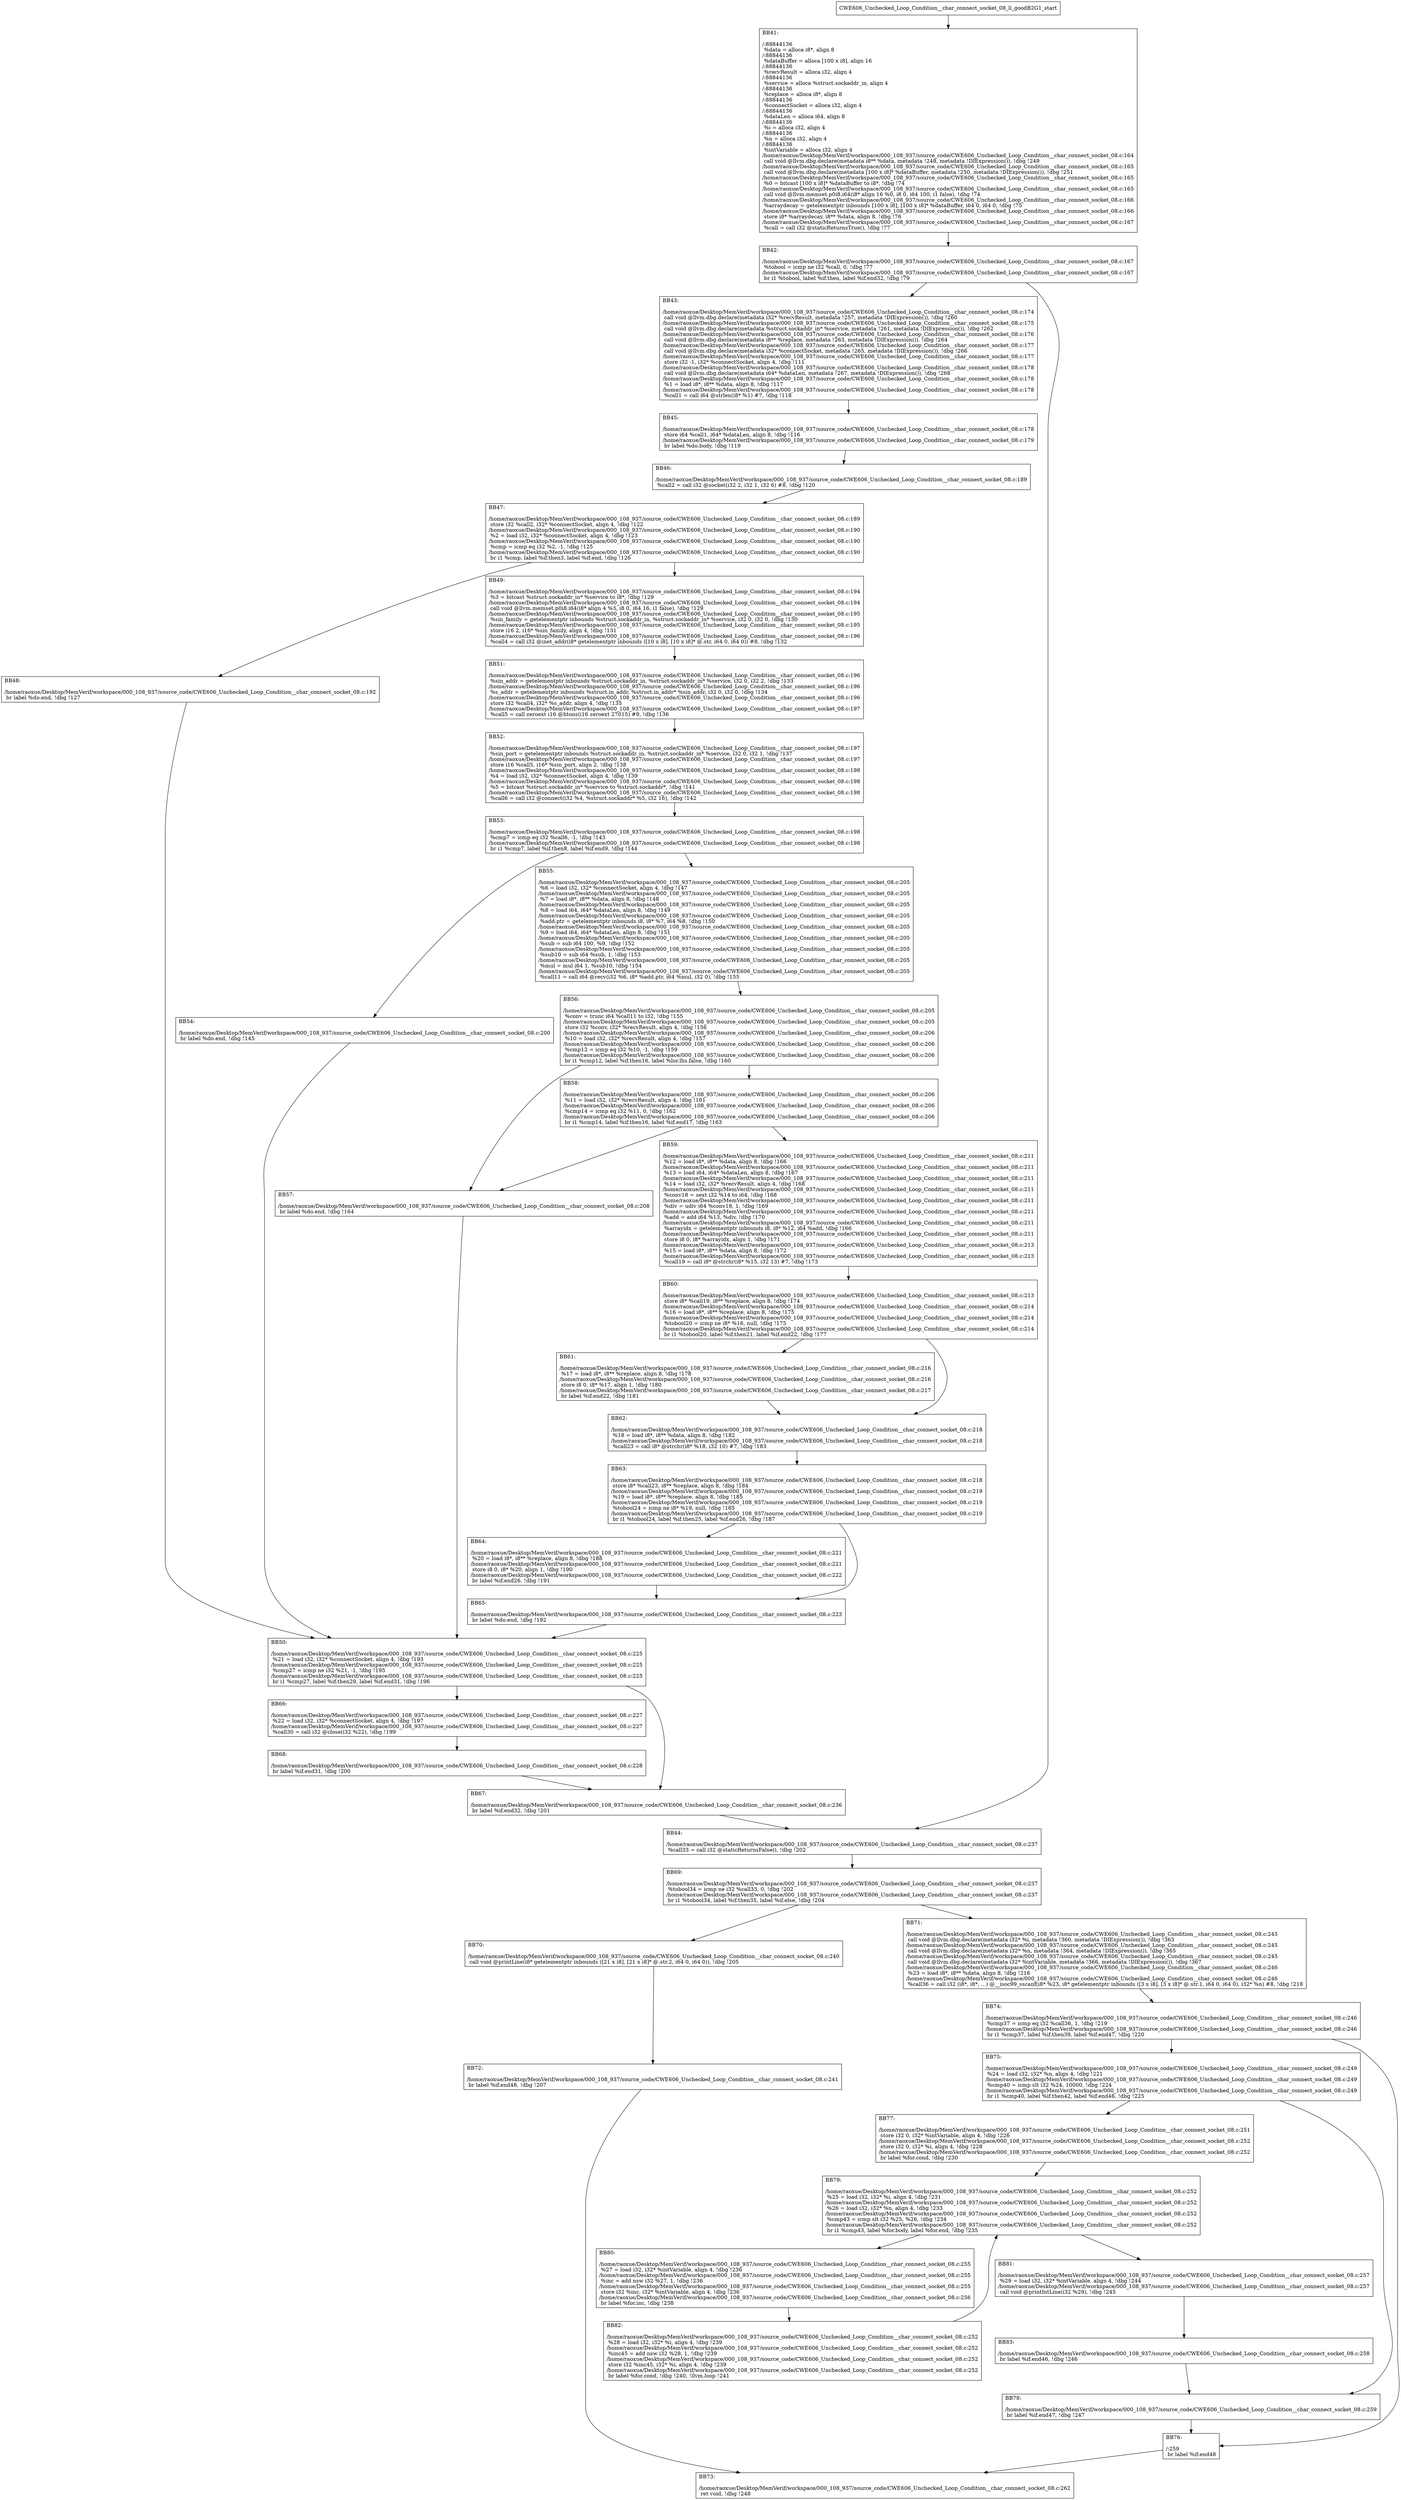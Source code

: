 digraph "CFG for'CWE606_Unchecked_Loop_Condition__char_connect_socket_08_ll_goodB2G1' function" {
	BBCWE606_Unchecked_Loop_Condition__char_connect_socket_08_ll_goodB2G1_start[shape=record,label="{CWE606_Unchecked_Loop_Condition__char_connect_socket_08_ll_goodB2G1_start}"];
	BBCWE606_Unchecked_Loop_Condition__char_connect_socket_08_ll_goodB2G1_start-> CWE606_Unchecked_Loop_Condition__char_connect_socket_08_ll_goodB2G1BB41;
	CWE606_Unchecked_Loop_Condition__char_connect_socket_08_ll_goodB2G1BB41 [shape=record, label="{BB41:\l\l/:88844136\l
  %data = alloca i8*, align 8\l
/:88844136\l
  %dataBuffer = alloca [100 x i8], align 16\l
/:88844136\l
  %recvResult = alloca i32, align 4\l
/:88844136\l
  %service = alloca %struct.sockaddr_in, align 4\l
/:88844136\l
  %replace = alloca i8*, align 8\l
/:88844136\l
  %connectSocket = alloca i32, align 4\l
/:88844136\l
  %dataLen = alloca i64, align 8\l
/:88844136\l
  %i = alloca i32, align 4\l
/:88844136\l
  %n = alloca i32, align 4\l
/:88844136\l
  %intVariable = alloca i32, align 4\l
/home/raoxue/Desktop/MemVerif/workspace/000_108_937/source_code/CWE606_Unchecked_Loop_Condition__char_connect_socket_08.c:164\l
  call void @llvm.dbg.declare(metadata i8** %data, metadata !248, metadata !DIExpression()), !dbg !249\l
/home/raoxue/Desktop/MemVerif/workspace/000_108_937/source_code/CWE606_Unchecked_Loop_Condition__char_connect_socket_08.c:165\l
  call void @llvm.dbg.declare(metadata [100 x i8]* %dataBuffer, metadata !250, metadata !DIExpression()), !dbg !251\l
/home/raoxue/Desktop/MemVerif/workspace/000_108_937/source_code/CWE606_Unchecked_Loop_Condition__char_connect_socket_08.c:165\l
  %0 = bitcast [100 x i8]* %dataBuffer to i8*, !dbg !74\l
/home/raoxue/Desktop/MemVerif/workspace/000_108_937/source_code/CWE606_Unchecked_Loop_Condition__char_connect_socket_08.c:165\l
  call void @llvm.memset.p0i8.i64(i8* align 16 %0, i8 0, i64 100, i1 false), !dbg !74\l
/home/raoxue/Desktop/MemVerif/workspace/000_108_937/source_code/CWE606_Unchecked_Loop_Condition__char_connect_socket_08.c:166\l
  %arraydecay = getelementptr inbounds [100 x i8], [100 x i8]* %dataBuffer, i64 0, i64 0, !dbg !75\l
/home/raoxue/Desktop/MemVerif/workspace/000_108_937/source_code/CWE606_Unchecked_Loop_Condition__char_connect_socket_08.c:166\l
  store i8* %arraydecay, i8** %data, align 8, !dbg !76\l
/home/raoxue/Desktop/MemVerif/workspace/000_108_937/source_code/CWE606_Unchecked_Loop_Condition__char_connect_socket_08.c:167\l
  %call = call i32 @staticReturnsTrue(), !dbg !77\l
}"];
	CWE606_Unchecked_Loop_Condition__char_connect_socket_08_ll_goodB2G1BB41-> CWE606_Unchecked_Loop_Condition__char_connect_socket_08_ll_goodB2G1BB42;
	CWE606_Unchecked_Loop_Condition__char_connect_socket_08_ll_goodB2G1BB42 [shape=record, label="{BB42:\l\l/home/raoxue/Desktop/MemVerif/workspace/000_108_937/source_code/CWE606_Unchecked_Loop_Condition__char_connect_socket_08.c:167\l
  %tobool = icmp ne i32 %call, 0, !dbg !77\l
/home/raoxue/Desktop/MemVerif/workspace/000_108_937/source_code/CWE606_Unchecked_Loop_Condition__char_connect_socket_08.c:167\l
  br i1 %tobool, label %if.then, label %if.end32, !dbg !79\l
}"];
	CWE606_Unchecked_Loop_Condition__char_connect_socket_08_ll_goodB2G1BB42-> CWE606_Unchecked_Loop_Condition__char_connect_socket_08_ll_goodB2G1BB43;
	CWE606_Unchecked_Loop_Condition__char_connect_socket_08_ll_goodB2G1BB42-> CWE606_Unchecked_Loop_Condition__char_connect_socket_08_ll_goodB2G1BB44;
	CWE606_Unchecked_Loop_Condition__char_connect_socket_08_ll_goodB2G1BB43 [shape=record, label="{BB43:\l\l/home/raoxue/Desktop/MemVerif/workspace/000_108_937/source_code/CWE606_Unchecked_Loop_Condition__char_connect_socket_08.c:174\l
  call void @llvm.dbg.declare(metadata i32* %recvResult, metadata !257, metadata !DIExpression()), !dbg !260\l
/home/raoxue/Desktop/MemVerif/workspace/000_108_937/source_code/CWE606_Unchecked_Loop_Condition__char_connect_socket_08.c:175\l
  call void @llvm.dbg.declare(metadata %struct.sockaddr_in* %service, metadata !261, metadata !DIExpression()), !dbg !262\l
/home/raoxue/Desktop/MemVerif/workspace/000_108_937/source_code/CWE606_Unchecked_Loop_Condition__char_connect_socket_08.c:176\l
  call void @llvm.dbg.declare(metadata i8** %replace, metadata !263, metadata !DIExpression()), !dbg !264\l
/home/raoxue/Desktop/MemVerif/workspace/000_108_937/source_code/CWE606_Unchecked_Loop_Condition__char_connect_socket_08.c:177\l
  call void @llvm.dbg.declare(metadata i32* %connectSocket, metadata !265, metadata !DIExpression()), !dbg !266\l
/home/raoxue/Desktop/MemVerif/workspace/000_108_937/source_code/CWE606_Unchecked_Loop_Condition__char_connect_socket_08.c:177\l
  store i32 -1, i32* %connectSocket, align 4, !dbg !111\l
/home/raoxue/Desktop/MemVerif/workspace/000_108_937/source_code/CWE606_Unchecked_Loop_Condition__char_connect_socket_08.c:178\l
  call void @llvm.dbg.declare(metadata i64* %dataLen, metadata !267, metadata !DIExpression()), !dbg !268\l
/home/raoxue/Desktop/MemVerif/workspace/000_108_937/source_code/CWE606_Unchecked_Loop_Condition__char_connect_socket_08.c:178\l
  %1 = load i8*, i8** %data, align 8, !dbg !117\l
/home/raoxue/Desktop/MemVerif/workspace/000_108_937/source_code/CWE606_Unchecked_Loop_Condition__char_connect_socket_08.c:178\l
  %call1 = call i64 @strlen(i8* %1) #7, !dbg !118\l
}"];
	CWE606_Unchecked_Loop_Condition__char_connect_socket_08_ll_goodB2G1BB43-> CWE606_Unchecked_Loop_Condition__char_connect_socket_08_ll_goodB2G1BB45;
	CWE606_Unchecked_Loop_Condition__char_connect_socket_08_ll_goodB2G1BB45 [shape=record, label="{BB45:\l\l/home/raoxue/Desktop/MemVerif/workspace/000_108_937/source_code/CWE606_Unchecked_Loop_Condition__char_connect_socket_08.c:178\l
  store i64 %call1, i64* %dataLen, align 8, !dbg !116\l
/home/raoxue/Desktop/MemVerif/workspace/000_108_937/source_code/CWE606_Unchecked_Loop_Condition__char_connect_socket_08.c:179\l
  br label %do.body, !dbg !119\l
}"];
	CWE606_Unchecked_Loop_Condition__char_connect_socket_08_ll_goodB2G1BB45-> CWE606_Unchecked_Loop_Condition__char_connect_socket_08_ll_goodB2G1BB46;
	CWE606_Unchecked_Loop_Condition__char_connect_socket_08_ll_goodB2G1BB46 [shape=record, label="{BB46:\l\l/home/raoxue/Desktop/MemVerif/workspace/000_108_937/source_code/CWE606_Unchecked_Loop_Condition__char_connect_socket_08.c:189\l
  %call2 = call i32 @socket(i32 2, i32 1, i32 6) #8, !dbg !120\l
}"];
	CWE606_Unchecked_Loop_Condition__char_connect_socket_08_ll_goodB2G1BB46-> CWE606_Unchecked_Loop_Condition__char_connect_socket_08_ll_goodB2G1BB47;
	CWE606_Unchecked_Loop_Condition__char_connect_socket_08_ll_goodB2G1BB47 [shape=record, label="{BB47:\l\l/home/raoxue/Desktop/MemVerif/workspace/000_108_937/source_code/CWE606_Unchecked_Loop_Condition__char_connect_socket_08.c:189\l
  store i32 %call2, i32* %connectSocket, align 4, !dbg !122\l
/home/raoxue/Desktop/MemVerif/workspace/000_108_937/source_code/CWE606_Unchecked_Loop_Condition__char_connect_socket_08.c:190\l
  %2 = load i32, i32* %connectSocket, align 4, !dbg !123\l
/home/raoxue/Desktop/MemVerif/workspace/000_108_937/source_code/CWE606_Unchecked_Loop_Condition__char_connect_socket_08.c:190\l
  %cmp = icmp eq i32 %2, -1, !dbg !125\l
/home/raoxue/Desktop/MemVerif/workspace/000_108_937/source_code/CWE606_Unchecked_Loop_Condition__char_connect_socket_08.c:190\l
  br i1 %cmp, label %if.then3, label %if.end, !dbg !126\l
}"];
	CWE606_Unchecked_Loop_Condition__char_connect_socket_08_ll_goodB2G1BB47-> CWE606_Unchecked_Loop_Condition__char_connect_socket_08_ll_goodB2G1BB48;
	CWE606_Unchecked_Loop_Condition__char_connect_socket_08_ll_goodB2G1BB47-> CWE606_Unchecked_Loop_Condition__char_connect_socket_08_ll_goodB2G1BB49;
	CWE606_Unchecked_Loop_Condition__char_connect_socket_08_ll_goodB2G1BB48 [shape=record, label="{BB48:\l\l/home/raoxue/Desktop/MemVerif/workspace/000_108_937/source_code/CWE606_Unchecked_Loop_Condition__char_connect_socket_08.c:192\l
  br label %do.end, !dbg !127\l
}"];
	CWE606_Unchecked_Loop_Condition__char_connect_socket_08_ll_goodB2G1BB48-> CWE606_Unchecked_Loop_Condition__char_connect_socket_08_ll_goodB2G1BB50;
	CWE606_Unchecked_Loop_Condition__char_connect_socket_08_ll_goodB2G1BB49 [shape=record, label="{BB49:\l\l/home/raoxue/Desktop/MemVerif/workspace/000_108_937/source_code/CWE606_Unchecked_Loop_Condition__char_connect_socket_08.c:194\l
  %3 = bitcast %struct.sockaddr_in* %service to i8*, !dbg !129\l
/home/raoxue/Desktop/MemVerif/workspace/000_108_937/source_code/CWE606_Unchecked_Loop_Condition__char_connect_socket_08.c:194\l
  call void @llvm.memset.p0i8.i64(i8* align 4 %3, i8 0, i64 16, i1 false), !dbg !129\l
/home/raoxue/Desktop/MemVerif/workspace/000_108_937/source_code/CWE606_Unchecked_Loop_Condition__char_connect_socket_08.c:195\l
  %sin_family = getelementptr inbounds %struct.sockaddr_in, %struct.sockaddr_in* %service, i32 0, i32 0, !dbg !130\l
/home/raoxue/Desktop/MemVerif/workspace/000_108_937/source_code/CWE606_Unchecked_Loop_Condition__char_connect_socket_08.c:195\l
  store i16 2, i16* %sin_family, align 4, !dbg !131\l
/home/raoxue/Desktop/MemVerif/workspace/000_108_937/source_code/CWE606_Unchecked_Loop_Condition__char_connect_socket_08.c:196\l
  %call4 = call i32 @inet_addr(i8* getelementptr inbounds ([10 x i8], [10 x i8]* @.str, i64 0, i64 0)) #8, !dbg !132\l
}"];
	CWE606_Unchecked_Loop_Condition__char_connect_socket_08_ll_goodB2G1BB49-> CWE606_Unchecked_Loop_Condition__char_connect_socket_08_ll_goodB2G1BB51;
	CWE606_Unchecked_Loop_Condition__char_connect_socket_08_ll_goodB2G1BB51 [shape=record, label="{BB51:\l\l/home/raoxue/Desktop/MemVerif/workspace/000_108_937/source_code/CWE606_Unchecked_Loop_Condition__char_connect_socket_08.c:196\l
  %sin_addr = getelementptr inbounds %struct.sockaddr_in, %struct.sockaddr_in* %service, i32 0, i32 2, !dbg !133\l
/home/raoxue/Desktop/MemVerif/workspace/000_108_937/source_code/CWE606_Unchecked_Loop_Condition__char_connect_socket_08.c:196\l
  %s_addr = getelementptr inbounds %struct.in_addr, %struct.in_addr* %sin_addr, i32 0, i32 0, !dbg !134\l
/home/raoxue/Desktop/MemVerif/workspace/000_108_937/source_code/CWE606_Unchecked_Loop_Condition__char_connect_socket_08.c:196\l
  store i32 %call4, i32* %s_addr, align 4, !dbg !135\l
/home/raoxue/Desktop/MemVerif/workspace/000_108_937/source_code/CWE606_Unchecked_Loop_Condition__char_connect_socket_08.c:197\l
  %call5 = call zeroext i16 @htons(i16 zeroext 27015) #9, !dbg !136\l
}"];
	CWE606_Unchecked_Loop_Condition__char_connect_socket_08_ll_goodB2G1BB51-> CWE606_Unchecked_Loop_Condition__char_connect_socket_08_ll_goodB2G1BB52;
	CWE606_Unchecked_Loop_Condition__char_connect_socket_08_ll_goodB2G1BB52 [shape=record, label="{BB52:\l\l/home/raoxue/Desktop/MemVerif/workspace/000_108_937/source_code/CWE606_Unchecked_Loop_Condition__char_connect_socket_08.c:197\l
  %sin_port = getelementptr inbounds %struct.sockaddr_in, %struct.sockaddr_in* %service, i32 0, i32 1, !dbg !137\l
/home/raoxue/Desktop/MemVerif/workspace/000_108_937/source_code/CWE606_Unchecked_Loop_Condition__char_connect_socket_08.c:197\l
  store i16 %call5, i16* %sin_port, align 2, !dbg !138\l
/home/raoxue/Desktop/MemVerif/workspace/000_108_937/source_code/CWE606_Unchecked_Loop_Condition__char_connect_socket_08.c:198\l
  %4 = load i32, i32* %connectSocket, align 4, !dbg !139\l
/home/raoxue/Desktop/MemVerif/workspace/000_108_937/source_code/CWE606_Unchecked_Loop_Condition__char_connect_socket_08.c:198\l
  %5 = bitcast %struct.sockaddr_in* %service to %struct.sockaddr*, !dbg !141\l
/home/raoxue/Desktop/MemVerif/workspace/000_108_937/source_code/CWE606_Unchecked_Loop_Condition__char_connect_socket_08.c:198\l
  %call6 = call i32 @connect(i32 %4, %struct.sockaddr* %5, i32 16), !dbg !142\l
}"];
	CWE606_Unchecked_Loop_Condition__char_connect_socket_08_ll_goodB2G1BB52-> CWE606_Unchecked_Loop_Condition__char_connect_socket_08_ll_goodB2G1BB53;
	CWE606_Unchecked_Loop_Condition__char_connect_socket_08_ll_goodB2G1BB53 [shape=record, label="{BB53:\l\l/home/raoxue/Desktop/MemVerif/workspace/000_108_937/source_code/CWE606_Unchecked_Loop_Condition__char_connect_socket_08.c:198\l
  %cmp7 = icmp eq i32 %call6, -1, !dbg !143\l
/home/raoxue/Desktop/MemVerif/workspace/000_108_937/source_code/CWE606_Unchecked_Loop_Condition__char_connect_socket_08.c:198\l
  br i1 %cmp7, label %if.then8, label %if.end9, !dbg !144\l
}"];
	CWE606_Unchecked_Loop_Condition__char_connect_socket_08_ll_goodB2G1BB53-> CWE606_Unchecked_Loop_Condition__char_connect_socket_08_ll_goodB2G1BB54;
	CWE606_Unchecked_Loop_Condition__char_connect_socket_08_ll_goodB2G1BB53-> CWE606_Unchecked_Loop_Condition__char_connect_socket_08_ll_goodB2G1BB55;
	CWE606_Unchecked_Loop_Condition__char_connect_socket_08_ll_goodB2G1BB54 [shape=record, label="{BB54:\l\l/home/raoxue/Desktop/MemVerif/workspace/000_108_937/source_code/CWE606_Unchecked_Loop_Condition__char_connect_socket_08.c:200\l
  br label %do.end, !dbg !145\l
}"];
	CWE606_Unchecked_Loop_Condition__char_connect_socket_08_ll_goodB2G1BB54-> CWE606_Unchecked_Loop_Condition__char_connect_socket_08_ll_goodB2G1BB50;
	CWE606_Unchecked_Loop_Condition__char_connect_socket_08_ll_goodB2G1BB55 [shape=record, label="{BB55:\l\l/home/raoxue/Desktop/MemVerif/workspace/000_108_937/source_code/CWE606_Unchecked_Loop_Condition__char_connect_socket_08.c:205\l
  %6 = load i32, i32* %connectSocket, align 4, !dbg !147\l
/home/raoxue/Desktop/MemVerif/workspace/000_108_937/source_code/CWE606_Unchecked_Loop_Condition__char_connect_socket_08.c:205\l
  %7 = load i8*, i8** %data, align 8, !dbg !148\l
/home/raoxue/Desktop/MemVerif/workspace/000_108_937/source_code/CWE606_Unchecked_Loop_Condition__char_connect_socket_08.c:205\l
  %8 = load i64, i64* %dataLen, align 8, !dbg !149\l
/home/raoxue/Desktop/MemVerif/workspace/000_108_937/source_code/CWE606_Unchecked_Loop_Condition__char_connect_socket_08.c:205\l
  %add.ptr = getelementptr inbounds i8, i8* %7, i64 %8, !dbg !150\l
/home/raoxue/Desktop/MemVerif/workspace/000_108_937/source_code/CWE606_Unchecked_Loop_Condition__char_connect_socket_08.c:205\l
  %9 = load i64, i64* %dataLen, align 8, !dbg !151\l
/home/raoxue/Desktop/MemVerif/workspace/000_108_937/source_code/CWE606_Unchecked_Loop_Condition__char_connect_socket_08.c:205\l
  %sub = sub i64 100, %9, !dbg !152\l
/home/raoxue/Desktop/MemVerif/workspace/000_108_937/source_code/CWE606_Unchecked_Loop_Condition__char_connect_socket_08.c:205\l
  %sub10 = sub i64 %sub, 1, !dbg !153\l
/home/raoxue/Desktop/MemVerif/workspace/000_108_937/source_code/CWE606_Unchecked_Loop_Condition__char_connect_socket_08.c:205\l
  %mul = mul i64 1, %sub10, !dbg !154\l
/home/raoxue/Desktop/MemVerif/workspace/000_108_937/source_code/CWE606_Unchecked_Loop_Condition__char_connect_socket_08.c:205\l
  %call11 = call i64 @recv(i32 %6, i8* %add.ptr, i64 %mul, i32 0), !dbg !155\l
}"];
	CWE606_Unchecked_Loop_Condition__char_connect_socket_08_ll_goodB2G1BB55-> CWE606_Unchecked_Loop_Condition__char_connect_socket_08_ll_goodB2G1BB56;
	CWE606_Unchecked_Loop_Condition__char_connect_socket_08_ll_goodB2G1BB56 [shape=record, label="{BB56:\l\l/home/raoxue/Desktop/MemVerif/workspace/000_108_937/source_code/CWE606_Unchecked_Loop_Condition__char_connect_socket_08.c:205\l
  %conv = trunc i64 %call11 to i32, !dbg !155\l
/home/raoxue/Desktop/MemVerif/workspace/000_108_937/source_code/CWE606_Unchecked_Loop_Condition__char_connect_socket_08.c:205\l
  store i32 %conv, i32* %recvResult, align 4, !dbg !156\l
/home/raoxue/Desktop/MemVerif/workspace/000_108_937/source_code/CWE606_Unchecked_Loop_Condition__char_connect_socket_08.c:206\l
  %10 = load i32, i32* %recvResult, align 4, !dbg !157\l
/home/raoxue/Desktop/MemVerif/workspace/000_108_937/source_code/CWE606_Unchecked_Loop_Condition__char_connect_socket_08.c:206\l
  %cmp12 = icmp eq i32 %10, -1, !dbg !159\l
/home/raoxue/Desktop/MemVerif/workspace/000_108_937/source_code/CWE606_Unchecked_Loop_Condition__char_connect_socket_08.c:206\l
  br i1 %cmp12, label %if.then16, label %lor.lhs.false, !dbg !160\l
}"];
	CWE606_Unchecked_Loop_Condition__char_connect_socket_08_ll_goodB2G1BB56-> CWE606_Unchecked_Loop_Condition__char_connect_socket_08_ll_goodB2G1BB57;
	CWE606_Unchecked_Loop_Condition__char_connect_socket_08_ll_goodB2G1BB56-> CWE606_Unchecked_Loop_Condition__char_connect_socket_08_ll_goodB2G1BB58;
	CWE606_Unchecked_Loop_Condition__char_connect_socket_08_ll_goodB2G1BB58 [shape=record, label="{BB58:\l\l/home/raoxue/Desktop/MemVerif/workspace/000_108_937/source_code/CWE606_Unchecked_Loop_Condition__char_connect_socket_08.c:206\l
  %11 = load i32, i32* %recvResult, align 4, !dbg !161\l
/home/raoxue/Desktop/MemVerif/workspace/000_108_937/source_code/CWE606_Unchecked_Loop_Condition__char_connect_socket_08.c:206\l
  %cmp14 = icmp eq i32 %11, 0, !dbg !162\l
/home/raoxue/Desktop/MemVerif/workspace/000_108_937/source_code/CWE606_Unchecked_Loop_Condition__char_connect_socket_08.c:206\l
  br i1 %cmp14, label %if.then16, label %if.end17, !dbg !163\l
}"];
	CWE606_Unchecked_Loop_Condition__char_connect_socket_08_ll_goodB2G1BB58-> CWE606_Unchecked_Loop_Condition__char_connect_socket_08_ll_goodB2G1BB57;
	CWE606_Unchecked_Loop_Condition__char_connect_socket_08_ll_goodB2G1BB58-> CWE606_Unchecked_Loop_Condition__char_connect_socket_08_ll_goodB2G1BB59;
	CWE606_Unchecked_Loop_Condition__char_connect_socket_08_ll_goodB2G1BB57 [shape=record, label="{BB57:\l\l/home/raoxue/Desktop/MemVerif/workspace/000_108_937/source_code/CWE606_Unchecked_Loop_Condition__char_connect_socket_08.c:208\l
  br label %do.end, !dbg !164\l
}"];
	CWE606_Unchecked_Loop_Condition__char_connect_socket_08_ll_goodB2G1BB57-> CWE606_Unchecked_Loop_Condition__char_connect_socket_08_ll_goodB2G1BB50;
	CWE606_Unchecked_Loop_Condition__char_connect_socket_08_ll_goodB2G1BB59 [shape=record, label="{BB59:\l\l/home/raoxue/Desktop/MemVerif/workspace/000_108_937/source_code/CWE606_Unchecked_Loop_Condition__char_connect_socket_08.c:211\l
  %12 = load i8*, i8** %data, align 8, !dbg !166\l
/home/raoxue/Desktop/MemVerif/workspace/000_108_937/source_code/CWE606_Unchecked_Loop_Condition__char_connect_socket_08.c:211\l
  %13 = load i64, i64* %dataLen, align 8, !dbg !167\l
/home/raoxue/Desktop/MemVerif/workspace/000_108_937/source_code/CWE606_Unchecked_Loop_Condition__char_connect_socket_08.c:211\l
  %14 = load i32, i32* %recvResult, align 4, !dbg !168\l
/home/raoxue/Desktop/MemVerif/workspace/000_108_937/source_code/CWE606_Unchecked_Loop_Condition__char_connect_socket_08.c:211\l
  %conv18 = sext i32 %14 to i64, !dbg !168\l
/home/raoxue/Desktop/MemVerif/workspace/000_108_937/source_code/CWE606_Unchecked_Loop_Condition__char_connect_socket_08.c:211\l
  %div = udiv i64 %conv18, 1, !dbg !169\l
/home/raoxue/Desktop/MemVerif/workspace/000_108_937/source_code/CWE606_Unchecked_Loop_Condition__char_connect_socket_08.c:211\l
  %add = add i64 %13, %div, !dbg !170\l
/home/raoxue/Desktop/MemVerif/workspace/000_108_937/source_code/CWE606_Unchecked_Loop_Condition__char_connect_socket_08.c:211\l
  %arrayidx = getelementptr inbounds i8, i8* %12, i64 %add, !dbg !166\l
/home/raoxue/Desktop/MemVerif/workspace/000_108_937/source_code/CWE606_Unchecked_Loop_Condition__char_connect_socket_08.c:211\l
  store i8 0, i8* %arrayidx, align 1, !dbg !171\l
/home/raoxue/Desktop/MemVerif/workspace/000_108_937/source_code/CWE606_Unchecked_Loop_Condition__char_connect_socket_08.c:213\l
  %15 = load i8*, i8** %data, align 8, !dbg !172\l
/home/raoxue/Desktop/MemVerif/workspace/000_108_937/source_code/CWE606_Unchecked_Loop_Condition__char_connect_socket_08.c:213\l
  %call19 = call i8* @strchr(i8* %15, i32 13) #7, !dbg !173\l
}"];
	CWE606_Unchecked_Loop_Condition__char_connect_socket_08_ll_goodB2G1BB59-> CWE606_Unchecked_Loop_Condition__char_connect_socket_08_ll_goodB2G1BB60;
	CWE606_Unchecked_Loop_Condition__char_connect_socket_08_ll_goodB2G1BB60 [shape=record, label="{BB60:\l\l/home/raoxue/Desktop/MemVerif/workspace/000_108_937/source_code/CWE606_Unchecked_Loop_Condition__char_connect_socket_08.c:213\l
  store i8* %call19, i8** %replace, align 8, !dbg !174\l
/home/raoxue/Desktop/MemVerif/workspace/000_108_937/source_code/CWE606_Unchecked_Loop_Condition__char_connect_socket_08.c:214\l
  %16 = load i8*, i8** %replace, align 8, !dbg !175\l
/home/raoxue/Desktop/MemVerif/workspace/000_108_937/source_code/CWE606_Unchecked_Loop_Condition__char_connect_socket_08.c:214\l
  %tobool20 = icmp ne i8* %16, null, !dbg !175\l
/home/raoxue/Desktop/MemVerif/workspace/000_108_937/source_code/CWE606_Unchecked_Loop_Condition__char_connect_socket_08.c:214\l
  br i1 %tobool20, label %if.then21, label %if.end22, !dbg !177\l
}"];
	CWE606_Unchecked_Loop_Condition__char_connect_socket_08_ll_goodB2G1BB60-> CWE606_Unchecked_Loop_Condition__char_connect_socket_08_ll_goodB2G1BB61;
	CWE606_Unchecked_Loop_Condition__char_connect_socket_08_ll_goodB2G1BB60-> CWE606_Unchecked_Loop_Condition__char_connect_socket_08_ll_goodB2G1BB62;
	CWE606_Unchecked_Loop_Condition__char_connect_socket_08_ll_goodB2G1BB61 [shape=record, label="{BB61:\l\l/home/raoxue/Desktop/MemVerif/workspace/000_108_937/source_code/CWE606_Unchecked_Loop_Condition__char_connect_socket_08.c:216\l
  %17 = load i8*, i8** %replace, align 8, !dbg !178\l
/home/raoxue/Desktop/MemVerif/workspace/000_108_937/source_code/CWE606_Unchecked_Loop_Condition__char_connect_socket_08.c:216\l
  store i8 0, i8* %17, align 1, !dbg !180\l
/home/raoxue/Desktop/MemVerif/workspace/000_108_937/source_code/CWE606_Unchecked_Loop_Condition__char_connect_socket_08.c:217\l
  br label %if.end22, !dbg !181\l
}"];
	CWE606_Unchecked_Loop_Condition__char_connect_socket_08_ll_goodB2G1BB61-> CWE606_Unchecked_Loop_Condition__char_connect_socket_08_ll_goodB2G1BB62;
	CWE606_Unchecked_Loop_Condition__char_connect_socket_08_ll_goodB2G1BB62 [shape=record, label="{BB62:\l\l/home/raoxue/Desktop/MemVerif/workspace/000_108_937/source_code/CWE606_Unchecked_Loop_Condition__char_connect_socket_08.c:218\l
  %18 = load i8*, i8** %data, align 8, !dbg !182\l
/home/raoxue/Desktop/MemVerif/workspace/000_108_937/source_code/CWE606_Unchecked_Loop_Condition__char_connect_socket_08.c:218\l
  %call23 = call i8* @strchr(i8* %18, i32 10) #7, !dbg !183\l
}"];
	CWE606_Unchecked_Loop_Condition__char_connect_socket_08_ll_goodB2G1BB62-> CWE606_Unchecked_Loop_Condition__char_connect_socket_08_ll_goodB2G1BB63;
	CWE606_Unchecked_Loop_Condition__char_connect_socket_08_ll_goodB2G1BB63 [shape=record, label="{BB63:\l\l/home/raoxue/Desktop/MemVerif/workspace/000_108_937/source_code/CWE606_Unchecked_Loop_Condition__char_connect_socket_08.c:218\l
  store i8* %call23, i8** %replace, align 8, !dbg !184\l
/home/raoxue/Desktop/MemVerif/workspace/000_108_937/source_code/CWE606_Unchecked_Loop_Condition__char_connect_socket_08.c:219\l
  %19 = load i8*, i8** %replace, align 8, !dbg !185\l
/home/raoxue/Desktop/MemVerif/workspace/000_108_937/source_code/CWE606_Unchecked_Loop_Condition__char_connect_socket_08.c:219\l
  %tobool24 = icmp ne i8* %19, null, !dbg !185\l
/home/raoxue/Desktop/MemVerif/workspace/000_108_937/source_code/CWE606_Unchecked_Loop_Condition__char_connect_socket_08.c:219\l
  br i1 %tobool24, label %if.then25, label %if.end26, !dbg !187\l
}"];
	CWE606_Unchecked_Loop_Condition__char_connect_socket_08_ll_goodB2G1BB63-> CWE606_Unchecked_Loop_Condition__char_connect_socket_08_ll_goodB2G1BB64;
	CWE606_Unchecked_Loop_Condition__char_connect_socket_08_ll_goodB2G1BB63-> CWE606_Unchecked_Loop_Condition__char_connect_socket_08_ll_goodB2G1BB65;
	CWE606_Unchecked_Loop_Condition__char_connect_socket_08_ll_goodB2G1BB64 [shape=record, label="{BB64:\l\l/home/raoxue/Desktop/MemVerif/workspace/000_108_937/source_code/CWE606_Unchecked_Loop_Condition__char_connect_socket_08.c:221\l
  %20 = load i8*, i8** %replace, align 8, !dbg !188\l
/home/raoxue/Desktop/MemVerif/workspace/000_108_937/source_code/CWE606_Unchecked_Loop_Condition__char_connect_socket_08.c:221\l
  store i8 0, i8* %20, align 1, !dbg !190\l
/home/raoxue/Desktop/MemVerif/workspace/000_108_937/source_code/CWE606_Unchecked_Loop_Condition__char_connect_socket_08.c:222\l
  br label %if.end26, !dbg !191\l
}"];
	CWE606_Unchecked_Loop_Condition__char_connect_socket_08_ll_goodB2G1BB64-> CWE606_Unchecked_Loop_Condition__char_connect_socket_08_ll_goodB2G1BB65;
	CWE606_Unchecked_Loop_Condition__char_connect_socket_08_ll_goodB2G1BB65 [shape=record, label="{BB65:\l\l/home/raoxue/Desktop/MemVerif/workspace/000_108_937/source_code/CWE606_Unchecked_Loop_Condition__char_connect_socket_08.c:223\l
  br label %do.end, !dbg !192\l
}"];
	CWE606_Unchecked_Loop_Condition__char_connect_socket_08_ll_goodB2G1BB65-> CWE606_Unchecked_Loop_Condition__char_connect_socket_08_ll_goodB2G1BB50;
	CWE606_Unchecked_Loop_Condition__char_connect_socket_08_ll_goodB2G1BB50 [shape=record, label="{BB50:\l\l/home/raoxue/Desktop/MemVerif/workspace/000_108_937/source_code/CWE606_Unchecked_Loop_Condition__char_connect_socket_08.c:225\l
  %21 = load i32, i32* %connectSocket, align 4, !dbg !193\l
/home/raoxue/Desktop/MemVerif/workspace/000_108_937/source_code/CWE606_Unchecked_Loop_Condition__char_connect_socket_08.c:225\l
  %cmp27 = icmp ne i32 %21, -1, !dbg !195\l
/home/raoxue/Desktop/MemVerif/workspace/000_108_937/source_code/CWE606_Unchecked_Loop_Condition__char_connect_socket_08.c:225\l
  br i1 %cmp27, label %if.then29, label %if.end31, !dbg !196\l
}"];
	CWE606_Unchecked_Loop_Condition__char_connect_socket_08_ll_goodB2G1BB50-> CWE606_Unchecked_Loop_Condition__char_connect_socket_08_ll_goodB2G1BB66;
	CWE606_Unchecked_Loop_Condition__char_connect_socket_08_ll_goodB2G1BB50-> CWE606_Unchecked_Loop_Condition__char_connect_socket_08_ll_goodB2G1BB67;
	CWE606_Unchecked_Loop_Condition__char_connect_socket_08_ll_goodB2G1BB66 [shape=record, label="{BB66:\l\l/home/raoxue/Desktop/MemVerif/workspace/000_108_937/source_code/CWE606_Unchecked_Loop_Condition__char_connect_socket_08.c:227\l
  %22 = load i32, i32* %connectSocket, align 4, !dbg !197\l
/home/raoxue/Desktop/MemVerif/workspace/000_108_937/source_code/CWE606_Unchecked_Loop_Condition__char_connect_socket_08.c:227\l
  %call30 = call i32 @close(i32 %22), !dbg !199\l
}"];
	CWE606_Unchecked_Loop_Condition__char_connect_socket_08_ll_goodB2G1BB66-> CWE606_Unchecked_Loop_Condition__char_connect_socket_08_ll_goodB2G1BB68;
	CWE606_Unchecked_Loop_Condition__char_connect_socket_08_ll_goodB2G1BB68 [shape=record, label="{BB68:\l\l/home/raoxue/Desktop/MemVerif/workspace/000_108_937/source_code/CWE606_Unchecked_Loop_Condition__char_connect_socket_08.c:228\l
  br label %if.end31, !dbg !200\l
}"];
	CWE606_Unchecked_Loop_Condition__char_connect_socket_08_ll_goodB2G1BB68-> CWE606_Unchecked_Loop_Condition__char_connect_socket_08_ll_goodB2G1BB67;
	CWE606_Unchecked_Loop_Condition__char_connect_socket_08_ll_goodB2G1BB67 [shape=record, label="{BB67:\l\l/home/raoxue/Desktop/MemVerif/workspace/000_108_937/source_code/CWE606_Unchecked_Loop_Condition__char_connect_socket_08.c:236\l
  br label %if.end32, !dbg !201\l
}"];
	CWE606_Unchecked_Loop_Condition__char_connect_socket_08_ll_goodB2G1BB67-> CWE606_Unchecked_Loop_Condition__char_connect_socket_08_ll_goodB2G1BB44;
	CWE606_Unchecked_Loop_Condition__char_connect_socket_08_ll_goodB2G1BB44 [shape=record, label="{BB44:\l\l/home/raoxue/Desktop/MemVerif/workspace/000_108_937/source_code/CWE606_Unchecked_Loop_Condition__char_connect_socket_08.c:237\l
  %call33 = call i32 @staticReturnsFalse(), !dbg !202\l
}"];
	CWE606_Unchecked_Loop_Condition__char_connect_socket_08_ll_goodB2G1BB44-> CWE606_Unchecked_Loop_Condition__char_connect_socket_08_ll_goodB2G1BB69;
	CWE606_Unchecked_Loop_Condition__char_connect_socket_08_ll_goodB2G1BB69 [shape=record, label="{BB69:\l\l/home/raoxue/Desktop/MemVerif/workspace/000_108_937/source_code/CWE606_Unchecked_Loop_Condition__char_connect_socket_08.c:237\l
  %tobool34 = icmp ne i32 %call33, 0, !dbg !202\l
/home/raoxue/Desktop/MemVerif/workspace/000_108_937/source_code/CWE606_Unchecked_Loop_Condition__char_connect_socket_08.c:237\l
  br i1 %tobool34, label %if.then35, label %if.else, !dbg !204\l
}"];
	CWE606_Unchecked_Loop_Condition__char_connect_socket_08_ll_goodB2G1BB69-> CWE606_Unchecked_Loop_Condition__char_connect_socket_08_ll_goodB2G1BB70;
	CWE606_Unchecked_Loop_Condition__char_connect_socket_08_ll_goodB2G1BB69-> CWE606_Unchecked_Loop_Condition__char_connect_socket_08_ll_goodB2G1BB71;
	CWE606_Unchecked_Loop_Condition__char_connect_socket_08_ll_goodB2G1BB70 [shape=record, label="{BB70:\l\l/home/raoxue/Desktop/MemVerif/workspace/000_108_937/source_code/CWE606_Unchecked_Loop_Condition__char_connect_socket_08.c:240\l
  call void @printLine(i8* getelementptr inbounds ([21 x i8], [21 x i8]* @.str.2, i64 0, i64 0)), !dbg !205\l
}"];
	CWE606_Unchecked_Loop_Condition__char_connect_socket_08_ll_goodB2G1BB70-> CWE606_Unchecked_Loop_Condition__char_connect_socket_08_ll_goodB2G1BB72;
	CWE606_Unchecked_Loop_Condition__char_connect_socket_08_ll_goodB2G1BB72 [shape=record, label="{BB72:\l\l/home/raoxue/Desktop/MemVerif/workspace/000_108_937/source_code/CWE606_Unchecked_Loop_Condition__char_connect_socket_08.c:241\l
  br label %if.end48, !dbg !207\l
}"];
	CWE606_Unchecked_Loop_Condition__char_connect_socket_08_ll_goodB2G1BB72-> CWE606_Unchecked_Loop_Condition__char_connect_socket_08_ll_goodB2G1BB73;
	CWE606_Unchecked_Loop_Condition__char_connect_socket_08_ll_goodB2G1BB71 [shape=record, label="{BB71:\l\l/home/raoxue/Desktop/MemVerif/workspace/000_108_937/source_code/CWE606_Unchecked_Loop_Condition__char_connect_socket_08.c:245\l
  call void @llvm.dbg.declare(metadata i32* %i, metadata !360, metadata !DIExpression()), !dbg !363\l
/home/raoxue/Desktop/MemVerif/workspace/000_108_937/source_code/CWE606_Unchecked_Loop_Condition__char_connect_socket_08.c:245\l
  call void @llvm.dbg.declare(metadata i32* %n, metadata !364, metadata !DIExpression()), !dbg !365\l
/home/raoxue/Desktop/MemVerif/workspace/000_108_937/source_code/CWE606_Unchecked_Loop_Condition__char_connect_socket_08.c:245\l
  call void @llvm.dbg.declare(metadata i32* %intVariable, metadata !366, metadata !DIExpression()), !dbg !367\l
/home/raoxue/Desktop/MemVerif/workspace/000_108_937/source_code/CWE606_Unchecked_Loop_Condition__char_connect_socket_08.c:246\l
  %23 = load i8*, i8** %data, align 8, !dbg !216\l
/home/raoxue/Desktop/MemVerif/workspace/000_108_937/source_code/CWE606_Unchecked_Loop_Condition__char_connect_socket_08.c:246\l
  %call36 = call i32 (i8*, i8*, ...) @__isoc99_sscanf(i8* %23, i8* getelementptr inbounds ([3 x i8], [3 x i8]* @.str.1, i64 0, i64 0), i32* %n) #8, !dbg !218\l
}"];
	CWE606_Unchecked_Loop_Condition__char_connect_socket_08_ll_goodB2G1BB71-> CWE606_Unchecked_Loop_Condition__char_connect_socket_08_ll_goodB2G1BB74;
	CWE606_Unchecked_Loop_Condition__char_connect_socket_08_ll_goodB2G1BB74 [shape=record, label="{BB74:\l\l/home/raoxue/Desktop/MemVerif/workspace/000_108_937/source_code/CWE606_Unchecked_Loop_Condition__char_connect_socket_08.c:246\l
  %cmp37 = icmp eq i32 %call36, 1, !dbg !219\l
/home/raoxue/Desktop/MemVerif/workspace/000_108_937/source_code/CWE606_Unchecked_Loop_Condition__char_connect_socket_08.c:246\l
  br i1 %cmp37, label %if.then39, label %if.end47, !dbg !220\l
}"];
	CWE606_Unchecked_Loop_Condition__char_connect_socket_08_ll_goodB2G1BB74-> CWE606_Unchecked_Loop_Condition__char_connect_socket_08_ll_goodB2G1BB75;
	CWE606_Unchecked_Loop_Condition__char_connect_socket_08_ll_goodB2G1BB74-> CWE606_Unchecked_Loop_Condition__char_connect_socket_08_ll_goodB2G1BB76;
	CWE606_Unchecked_Loop_Condition__char_connect_socket_08_ll_goodB2G1BB75 [shape=record, label="{BB75:\l\l/home/raoxue/Desktop/MemVerif/workspace/000_108_937/source_code/CWE606_Unchecked_Loop_Condition__char_connect_socket_08.c:249\l
  %24 = load i32, i32* %n, align 4, !dbg !221\l
/home/raoxue/Desktop/MemVerif/workspace/000_108_937/source_code/CWE606_Unchecked_Loop_Condition__char_connect_socket_08.c:249\l
  %cmp40 = icmp slt i32 %24, 10000, !dbg !224\l
/home/raoxue/Desktop/MemVerif/workspace/000_108_937/source_code/CWE606_Unchecked_Loop_Condition__char_connect_socket_08.c:249\l
  br i1 %cmp40, label %if.then42, label %if.end46, !dbg !225\l
}"];
	CWE606_Unchecked_Loop_Condition__char_connect_socket_08_ll_goodB2G1BB75-> CWE606_Unchecked_Loop_Condition__char_connect_socket_08_ll_goodB2G1BB77;
	CWE606_Unchecked_Loop_Condition__char_connect_socket_08_ll_goodB2G1BB75-> CWE606_Unchecked_Loop_Condition__char_connect_socket_08_ll_goodB2G1BB78;
	CWE606_Unchecked_Loop_Condition__char_connect_socket_08_ll_goodB2G1BB77 [shape=record, label="{BB77:\l\l/home/raoxue/Desktop/MemVerif/workspace/000_108_937/source_code/CWE606_Unchecked_Loop_Condition__char_connect_socket_08.c:251\l
  store i32 0, i32* %intVariable, align 4, !dbg !226\l
/home/raoxue/Desktop/MemVerif/workspace/000_108_937/source_code/CWE606_Unchecked_Loop_Condition__char_connect_socket_08.c:252\l
  store i32 0, i32* %i, align 4, !dbg !228\l
/home/raoxue/Desktop/MemVerif/workspace/000_108_937/source_code/CWE606_Unchecked_Loop_Condition__char_connect_socket_08.c:252\l
  br label %for.cond, !dbg !230\l
}"];
	CWE606_Unchecked_Loop_Condition__char_connect_socket_08_ll_goodB2G1BB77-> CWE606_Unchecked_Loop_Condition__char_connect_socket_08_ll_goodB2G1BB79;
	CWE606_Unchecked_Loop_Condition__char_connect_socket_08_ll_goodB2G1BB79 [shape=record, label="{BB79:\l\l/home/raoxue/Desktop/MemVerif/workspace/000_108_937/source_code/CWE606_Unchecked_Loop_Condition__char_connect_socket_08.c:252\l
  %25 = load i32, i32* %i, align 4, !dbg !231\l
/home/raoxue/Desktop/MemVerif/workspace/000_108_937/source_code/CWE606_Unchecked_Loop_Condition__char_connect_socket_08.c:252\l
  %26 = load i32, i32* %n, align 4, !dbg !233\l
/home/raoxue/Desktop/MemVerif/workspace/000_108_937/source_code/CWE606_Unchecked_Loop_Condition__char_connect_socket_08.c:252\l
  %cmp43 = icmp slt i32 %25, %26, !dbg !234\l
/home/raoxue/Desktop/MemVerif/workspace/000_108_937/source_code/CWE606_Unchecked_Loop_Condition__char_connect_socket_08.c:252\l
  br i1 %cmp43, label %for.body, label %for.end, !dbg !235\l
}"];
	CWE606_Unchecked_Loop_Condition__char_connect_socket_08_ll_goodB2G1BB79-> CWE606_Unchecked_Loop_Condition__char_connect_socket_08_ll_goodB2G1BB80;
	CWE606_Unchecked_Loop_Condition__char_connect_socket_08_ll_goodB2G1BB79-> CWE606_Unchecked_Loop_Condition__char_connect_socket_08_ll_goodB2G1BB81;
	CWE606_Unchecked_Loop_Condition__char_connect_socket_08_ll_goodB2G1BB80 [shape=record, label="{BB80:\l\l/home/raoxue/Desktop/MemVerif/workspace/000_108_937/source_code/CWE606_Unchecked_Loop_Condition__char_connect_socket_08.c:255\l
  %27 = load i32, i32* %intVariable, align 4, !dbg !236\l
/home/raoxue/Desktop/MemVerif/workspace/000_108_937/source_code/CWE606_Unchecked_Loop_Condition__char_connect_socket_08.c:255\l
  %inc = add nsw i32 %27, 1, !dbg !236\l
/home/raoxue/Desktop/MemVerif/workspace/000_108_937/source_code/CWE606_Unchecked_Loop_Condition__char_connect_socket_08.c:255\l
  store i32 %inc, i32* %intVariable, align 4, !dbg !236\l
/home/raoxue/Desktop/MemVerif/workspace/000_108_937/source_code/CWE606_Unchecked_Loop_Condition__char_connect_socket_08.c:256\l
  br label %for.inc, !dbg !238\l
}"];
	CWE606_Unchecked_Loop_Condition__char_connect_socket_08_ll_goodB2G1BB80-> CWE606_Unchecked_Loop_Condition__char_connect_socket_08_ll_goodB2G1BB82;
	CWE606_Unchecked_Loop_Condition__char_connect_socket_08_ll_goodB2G1BB82 [shape=record, label="{BB82:\l\l/home/raoxue/Desktop/MemVerif/workspace/000_108_937/source_code/CWE606_Unchecked_Loop_Condition__char_connect_socket_08.c:252\l
  %28 = load i32, i32* %i, align 4, !dbg !239\l
/home/raoxue/Desktop/MemVerif/workspace/000_108_937/source_code/CWE606_Unchecked_Loop_Condition__char_connect_socket_08.c:252\l
  %inc45 = add nsw i32 %28, 1, !dbg !239\l
/home/raoxue/Desktop/MemVerif/workspace/000_108_937/source_code/CWE606_Unchecked_Loop_Condition__char_connect_socket_08.c:252\l
  store i32 %inc45, i32* %i, align 4, !dbg !239\l
/home/raoxue/Desktop/MemVerif/workspace/000_108_937/source_code/CWE606_Unchecked_Loop_Condition__char_connect_socket_08.c:252\l
  br label %for.cond, !dbg !240, !llvm.loop !241\l
}"];
	CWE606_Unchecked_Loop_Condition__char_connect_socket_08_ll_goodB2G1BB82-> CWE606_Unchecked_Loop_Condition__char_connect_socket_08_ll_goodB2G1BB79;
	CWE606_Unchecked_Loop_Condition__char_connect_socket_08_ll_goodB2G1BB81 [shape=record, label="{BB81:\l\l/home/raoxue/Desktop/MemVerif/workspace/000_108_937/source_code/CWE606_Unchecked_Loop_Condition__char_connect_socket_08.c:257\l
  %29 = load i32, i32* %intVariable, align 4, !dbg !244\l
/home/raoxue/Desktop/MemVerif/workspace/000_108_937/source_code/CWE606_Unchecked_Loop_Condition__char_connect_socket_08.c:257\l
  call void @printIntLine(i32 %29), !dbg !245\l
}"];
	CWE606_Unchecked_Loop_Condition__char_connect_socket_08_ll_goodB2G1BB81-> CWE606_Unchecked_Loop_Condition__char_connect_socket_08_ll_goodB2G1BB83;
	CWE606_Unchecked_Loop_Condition__char_connect_socket_08_ll_goodB2G1BB83 [shape=record, label="{BB83:\l\l/home/raoxue/Desktop/MemVerif/workspace/000_108_937/source_code/CWE606_Unchecked_Loop_Condition__char_connect_socket_08.c:258\l
  br label %if.end46, !dbg !246\l
}"];
	CWE606_Unchecked_Loop_Condition__char_connect_socket_08_ll_goodB2G1BB83-> CWE606_Unchecked_Loop_Condition__char_connect_socket_08_ll_goodB2G1BB78;
	CWE606_Unchecked_Loop_Condition__char_connect_socket_08_ll_goodB2G1BB78 [shape=record, label="{BB78:\l\l/home/raoxue/Desktop/MemVerif/workspace/000_108_937/source_code/CWE606_Unchecked_Loop_Condition__char_connect_socket_08.c:259\l
  br label %if.end47, !dbg !247\l
}"];
	CWE606_Unchecked_Loop_Condition__char_connect_socket_08_ll_goodB2G1BB78-> CWE606_Unchecked_Loop_Condition__char_connect_socket_08_ll_goodB2G1BB76;
	CWE606_Unchecked_Loop_Condition__char_connect_socket_08_ll_goodB2G1BB76 [shape=record, label="{BB76:\l\l/:259\l
  br label %if.end48\l
}"];
	CWE606_Unchecked_Loop_Condition__char_connect_socket_08_ll_goodB2G1BB76-> CWE606_Unchecked_Loop_Condition__char_connect_socket_08_ll_goodB2G1BB73;
	CWE606_Unchecked_Loop_Condition__char_connect_socket_08_ll_goodB2G1BB73 [shape=record, label="{BB73:\l\l/home/raoxue/Desktop/MemVerif/workspace/000_108_937/source_code/CWE606_Unchecked_Loop_Condition__char_connect_socket_08.c:262\l
  ret void, !dbg !248\l
}"];
}
